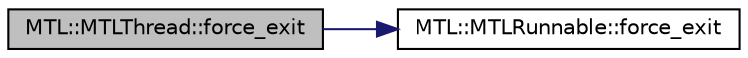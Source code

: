 digraph "MTL::MTLThread::force_exit"
{
 // LATEX_PDF_SIZE
  edge [fontname="Helvetica",fontsize="10",labelfontname="Helvetica",labelfontsize="10"];
  node [fontname="Helvetica",fontsize="10",shape=record];
  rankdir="LR";
  Node1 [label="MTL::MTLThread::force_exit",height=0.2,width=0.4,color="black", fillcolor="grey75", style="filled", fontcolor="black",tooltip="Force the thread to exit."];
  Node1 -> Node2 [color="midnightblue",fontsize="10",style="solid",fontname="Helvetica"];
  Node2 [label="MTL::MTLRunnable::force_exit",height=0.2,width=0.4,color="black", fillcolor="white", style="filled",URL="$d8/da7/classMTL_1_1MTLRunnable.html#a1798243153ef1533705e671011ca1b32",tooltip="Force the runnable to exit."];
}
